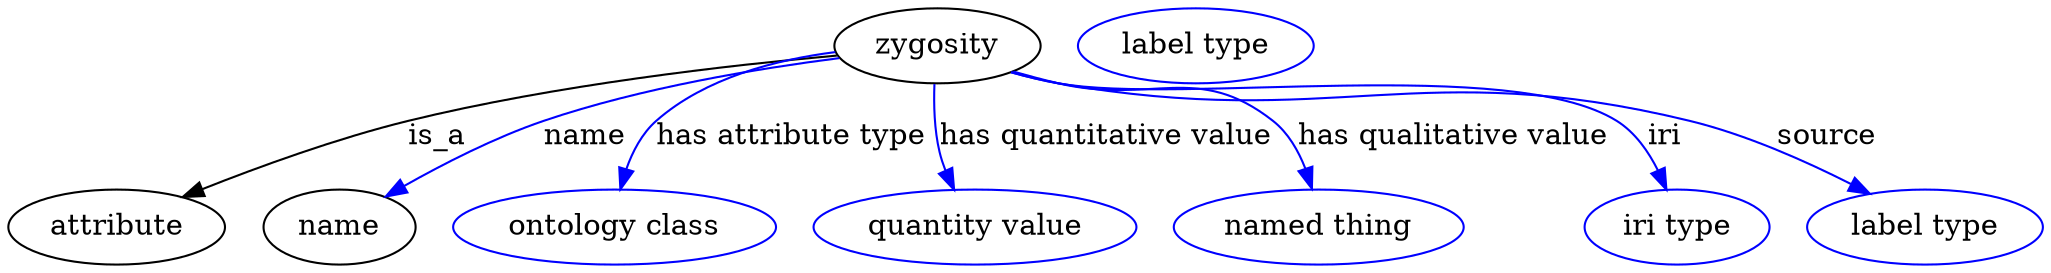 digraph {
	graph [bb="0,0,975.54,123"];
	node [label="\N"];
	zygosity	 [height=0.5,
		label=zygosity,
		pos="445,105",
		width=1.3721];
	attribute	 [height=0.5,
		pos="51.995,18",
		width=1.4443];
	zygosity -> attribute	 [label=is_a,
		lp="205,61.5",
		pos="e,84.52,32.157 396.66,101.2 345.13,96.451 261.4,86.695 191,69 157.69,60.63 121.29,47.107 94.099,36.088"];
	name	 [height=0.5,
		pos="158,18",
		width=1.011];
	zygosity -> name	 [color=blue,
		label=name,
		lp="276,61.5",
		pos="e,180.9,32.37 397.4,99.838 358.57,94.707 302.7,85.208 256,69 232.79,60.948 208.28,48.192 189.58,37.452",
		style=solid];
	"has attribute type"	 [color=blue,
		height=0.5,
		label="ontology class",
		pos="290,18",
		width=2.1484];
	zygosity -> "has attribute type"	 [color=blue,
		label="has attribute type",
		lp="375,61.5",
		pos="e,292.94,36.42 399.99,97.502 366.12,91.05 323.34,80.914 310,69 303.26,62.991 298.78,54.431 295.79,46.036",
		style=solid];
	"has quantitative value"	 [color=blue,
		height=0.5,
		label="quantity value",
		pos="463,18",
		width=2.1484];
	zygosity -> "has quantitative value"	 [color=blue,
		label="has quantitative value",
		lp="526,61.5",
		pos="e,452.61,36.141 443.52,86.832 443.17,76.991 443.49,64.691 446,54 446.66,51.161 447.57,48.28 448.62,45.448",
		style=solid];
	"has qualitative value"	 [color=blue,
		height=0.5,
		label="named thing",
		pos="628,18",
		width=1.9318];
	zygosity -> "has qualitative value"	 [color=blue,
		label="has qualitative value",
		lp="692.5,61.5",
		pos="e,624.74,36.004 481.62,92.858 488.67,90.742 496.03,88.683 503,87 548.17,76.091 569.52,97.795 606,69 613.42,63.139 618.38,54.283 \
621.68,45.586",
		style=solid];
	iri	 [color=blue,
		height=0.5,
		label="iri type",
		pos="800,18",
		width=1.2277];
	zygosity -> iri	 [color=blue,
		label=iri,
		lp="794,61.5",
		pos="e,794.59,36.259 480.87,92.44 488.12,90.308 495.74,88.35 503,87 561.68,76.079 720.44,100.73 771,69 779.7,63.535 786.05,54.451 790.55,\
45.452",
		style=solid];
	source	 [color=blue,
		height=0.5,
		label="label type",
		pos="919,18",
		width=1.5707];
	zygosity -> source	 [color=blue,
		label=source,
		lp="872.5,61.5",
		pos="e,891.23,33.991 480.55,92.487 487.89,90.323 495.63,88.341 503,87 635.72,62.831 675.01,101.28 806,69 832.57,62.449 860.63,49.82 882.14,\
38.769",
		style=solid];
	attribute_name	 [color=blue,
		height=0.5,
		label="label type",
		pos="569,105",
		width=1.5707];
}
